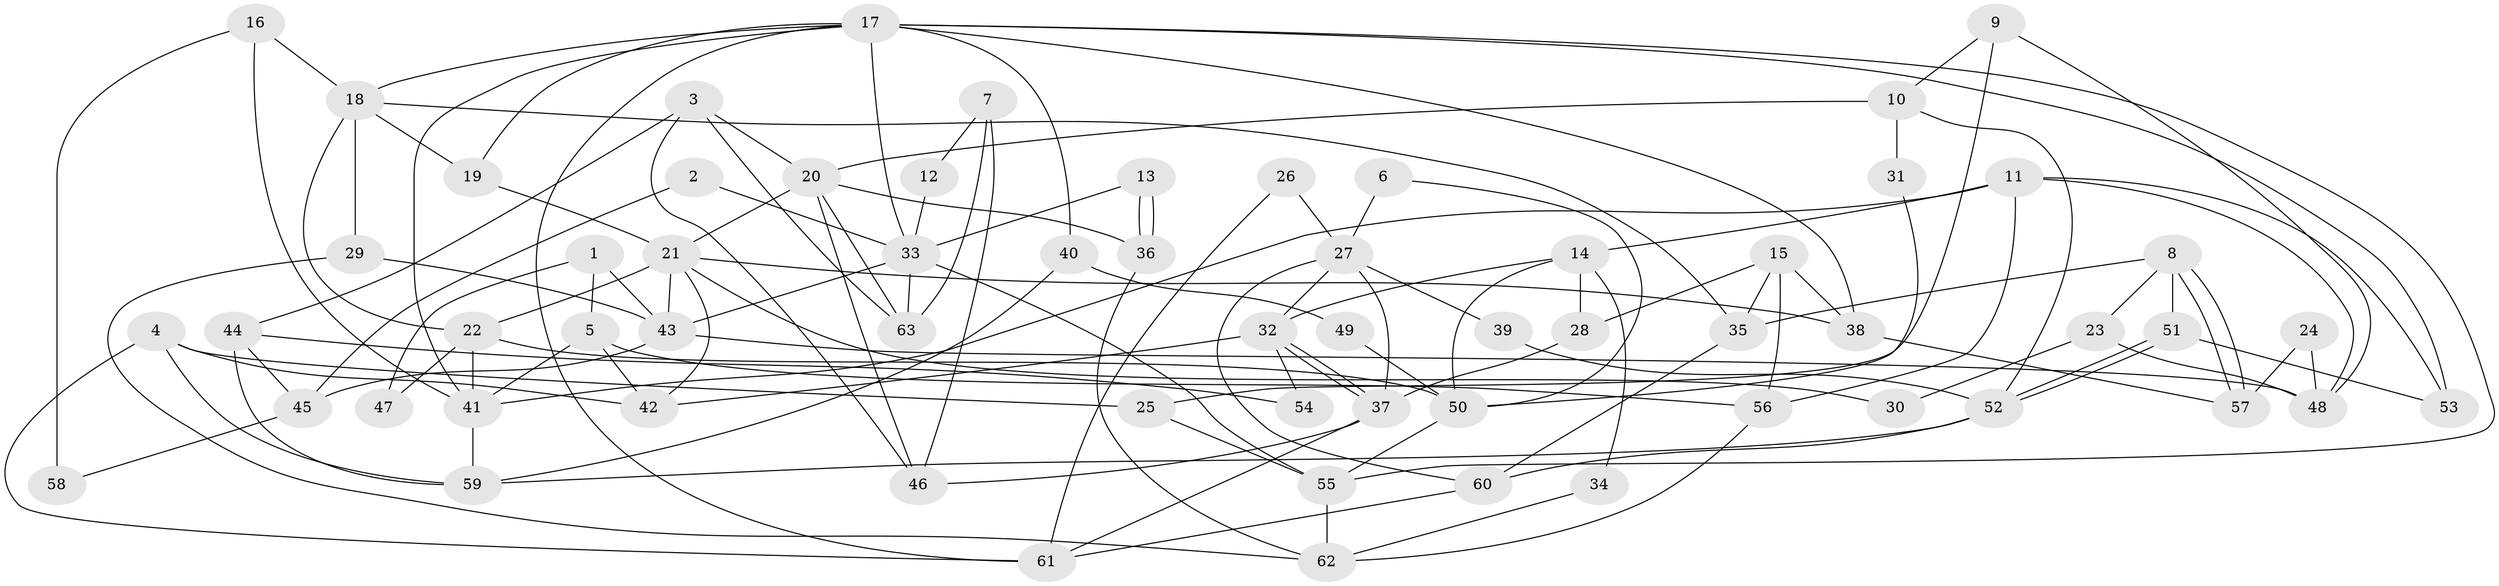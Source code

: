 // Generated by graph-tools (version 1.1) at 2025/35/03/09/25 02:35:55]
// undirected, 63 vertices, 126 edges
graph export_dot {
graph [start="1"]
  node [color=gray90,style=filled];
  1;
  2;
  3;
  4;
  5;
  6;
  7;
  8;
  9;
  10;
  11;
  12;
  13;
  14;
  15;
  16;
  17;
  18;
  19;
  20;
  21;
  22;
  23;
  24;
  25;
  26;
  27;
  28;
  29;
  30;
  31;
  32;
  33;
  34;
  35;
  36;
  37;
  38;
  39;
  40;
  41;
  42;
  43;
  44;
  45;
  46;
  47;
  48;
  49;
  50;
  51;
  52;
  53;
  54;
  55;
  56;
  57;
  58;
  59;
  60;
  61;
  62;
  63;
  1 -- 43;
  1 -- 5;
  1 -- 47;
  2 -- 45;
  2 -- 33;
  3 -- 20;
  3 -- 63;
  3 -- 44;
  3 -- 46;
  4 -- 59;
  4 -- 42;
  4 -- 25;
  4 -- 61;
  5 -- 42;
  5 -- 41;
  5 -- 56;
  6 -- 50;
  6 -- 27;
  7 -- 63;
  7 -- 46;
  7 -- 12;
  8 -- 57;
  8 -- 57;
  8 -- 35;
  8 -- 23;
  8 -- 51;
  9 -- 10;
  9 -- 48;
  9 -- 25;
  10 -- 52;
  10 -- 20;
  10 -- 31;
  11 -- 14;
  11 -- 53;
  11 -- 41;
  11 -- 48;
  11 -- 56;
  12 -- 33;
  13 -- 36;
  13 -- 36;
  13 -- 33;
  14 -- 32;
  14 -- 50;
  14 -- 28;
  14 -- 34;
  15 -- 28;
  15 -- 56;
  15 -- 35;
  15 -- 38;
  16 -- 41;
  16 -- 18;
  16 -- 58;
  17 -- 19;
  17 -- 41;
  17 -- 18;
  17 -- 33;
  17 -- 38;
  17 -- 40;
  17 -- 53;
  17 -- 55;
  17 -- 61;
  18 -- 29;
  18 -- 19;
  18 -- 22;
  18 -- 35;
  19 -- 21;
  20 -- 36;
  20 -- 46;
  20 -- 21;
  20 -- 63;
  21 -- 38;
  21 -- 22;
  21 -- 30;
  21 -- 42;
  21 -- 43;
  22 -- 41;
  22 -- 47;
  22 -- 50;
  23 -- 48;
  23 -- 30;
  24 -- 48;
  24 -- 57;
  25 -- 55;
  26 -- 61;
  26 -- 27;
  27 -- 60;
  27 -- 37;
  27 -- 32;
  27 -- 39;
  28 -- 37;
  29 -- 62;
  29 -- 43;
  31 -- 50;
  32 -- 37;
  32 -- 37;
  32 -- 42;
  32 -- 54;
  33 -- 55;
  33 -- 43;
  33 -- 63;
  34 -- 62;
  35 -- 60;
  36 -- 62;
  37 -- 61;
  37 -- 46;
  38 -- 57;
  39 -- 52;
  40 -- 59;
  40 -- 49;
  41 -- 59;
  43 -- 45;
  43 -- 48;
  44 -- 59;
  44 -- 45;
  44 -- 54;
  45 -- 58;
  49 -- 50;
  50 -- 55;
  51 -- 52;
  51 -- 52;
  51 -- 53;
  52 -- 60;
  52 -- 59;
  55 -- 62;
  56 -- 62;
  60 -- 61;
}
